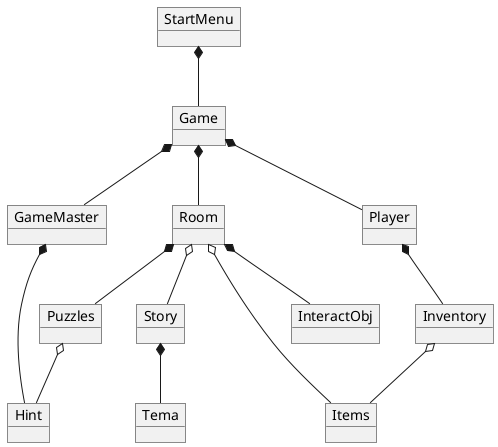 @startuml
object Game
object StartMenu
object Room
object Puzzles
object InteractObj
object Items
object Inventory
object Player
object Hint
object GameMaster
object Story
object Tema


StartMenu *-- Game
Game *-- Room
Game *-- Player
Game *-- GameMaster

Room *-- Puzzles
Room *-- InteractObj
Room o-- Items
Room o-- Story
Story *-- Tema

Player *-- Inventory
Inventory o-- Items

GameMaster *-- Hint
Puzzles o-- Hint

@enduml